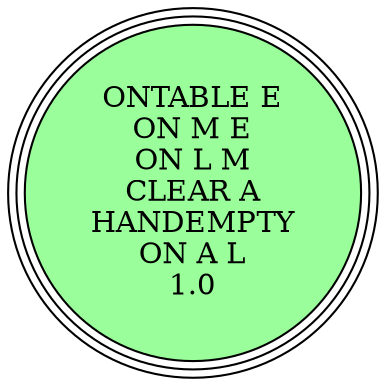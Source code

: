digraph {
"ONTABLE E\nON M E\nON L M\nCLEAR A\nHANDEMPTY\nON A L\n1.0\n" [shape=circle, style=filled, fillcolor=palegreen1, peripheries=3];
"ONTABLE E\nON M E\nON L M\nCLEAR A\nHANDEMPTY\nON A L\n1.0\n" [shape=circle, style=filled, fillcolor=palegreen1, peripheries=3];
}
